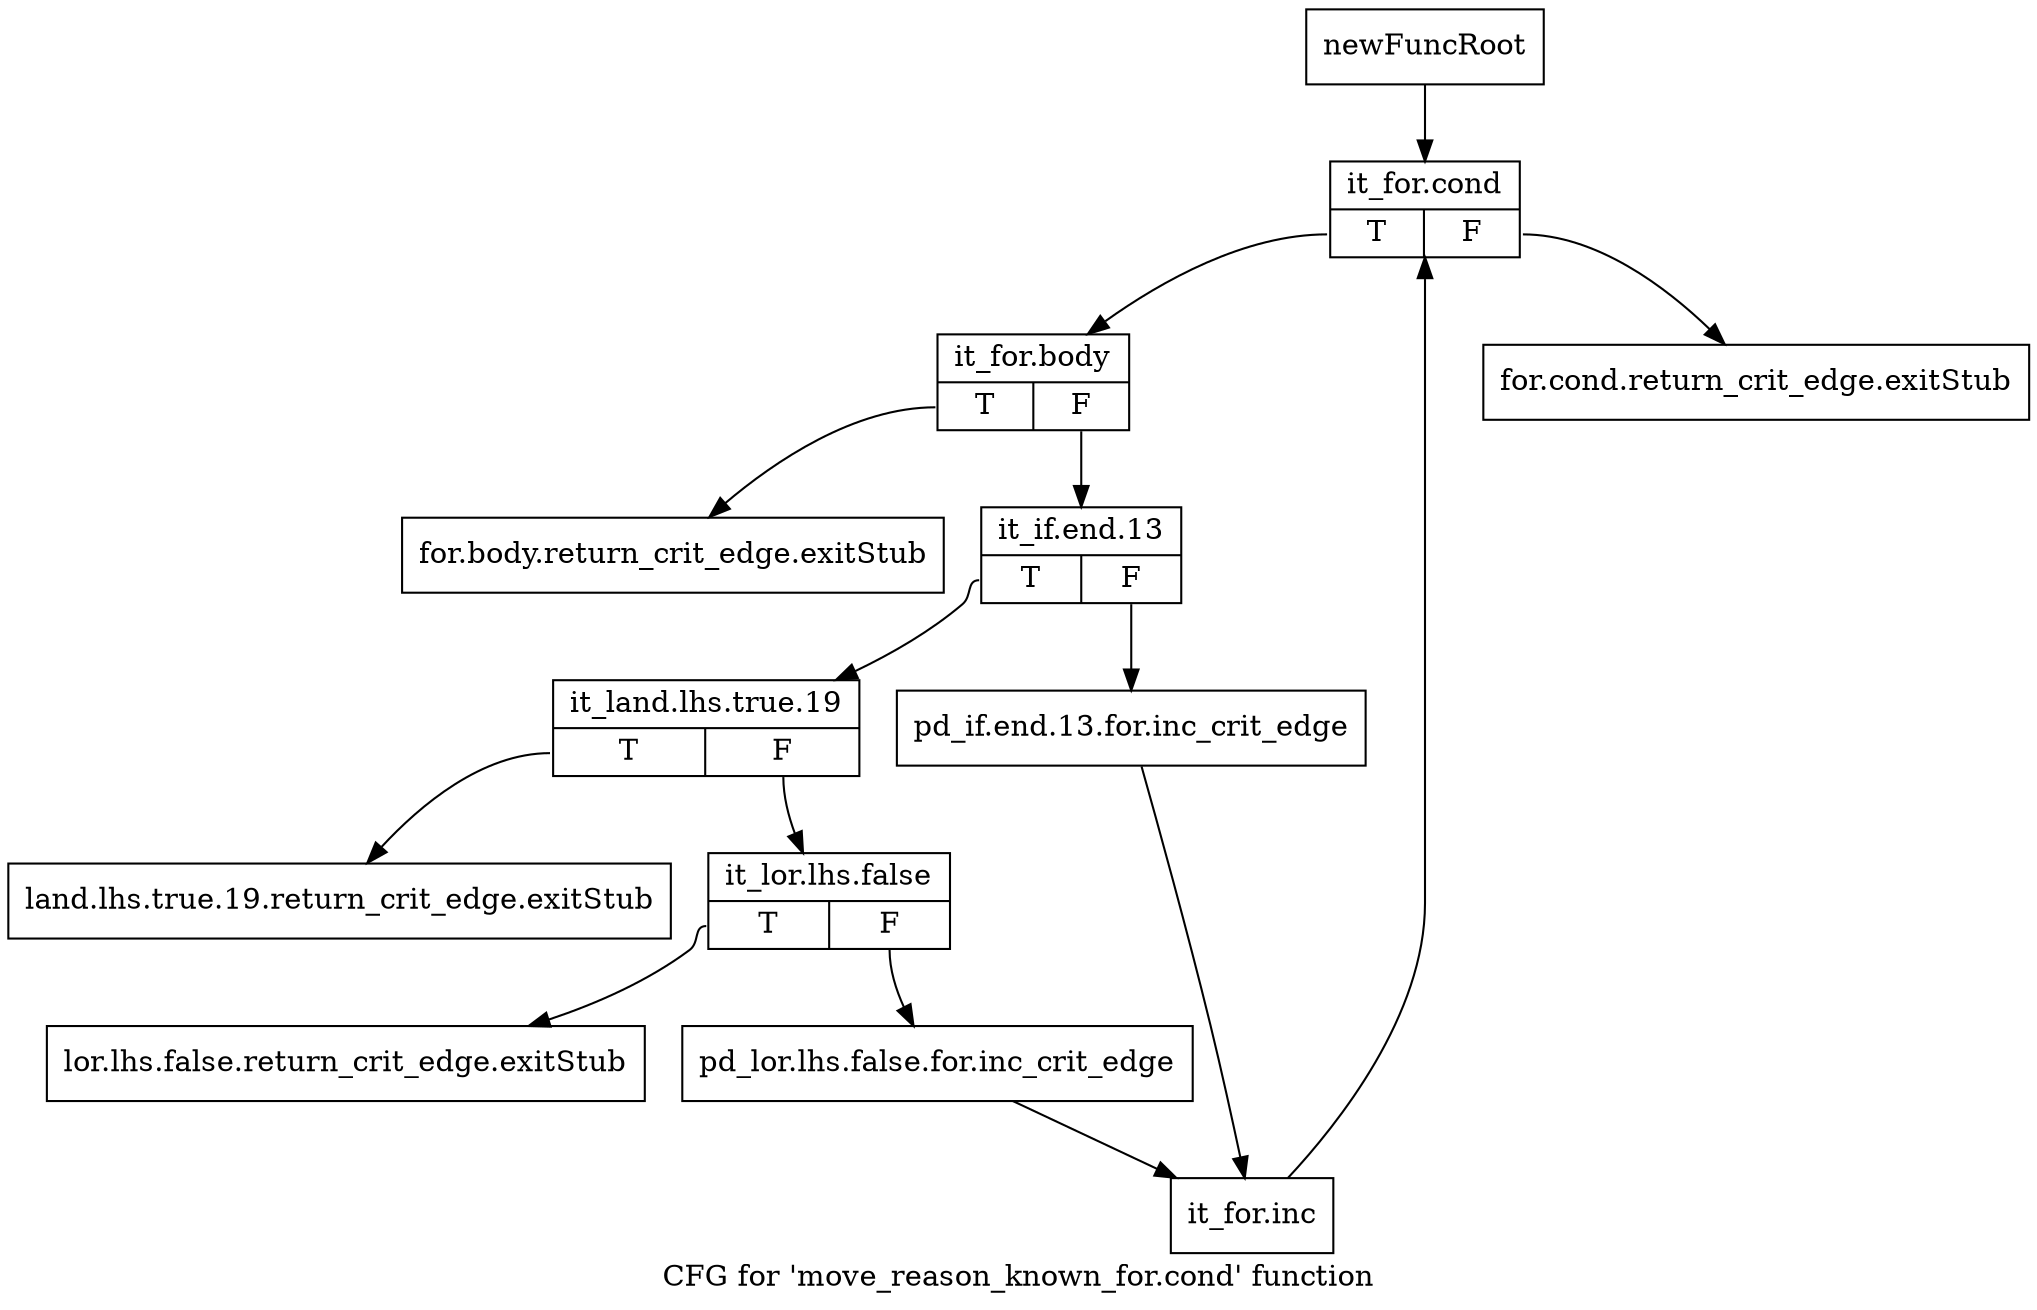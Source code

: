 digraph "CFG for 'move_reason_known_for.cond' function" {
	label="CFG for 'move_reason_known_for.cond' function";

	Node0x408dbf0 [shape=record,label="{newFuncRoot}"];
	Node0x408dbf0 -> Node0x4090350;
	Node0x4090210 [shape=record,label="{for.cond.return_crit_edge.exitStub}"];
	Node0x4090260 [shape=record,label="{for.body.return_crit_edge.exitStub}"];
	Node0x40902b0 [shape=record,label="{land.lhs.true.19.return_crit_edge.exitStub}"];
	Node0x4090300 [shape=record,label="{lor.lhs.false.return_crit_edge.exitStub}"];
	Node0x4090350 [shape=record,label="{it_for.cond|{<s0>T|<s1>F}}"];
	Node0x4090350:s0 -> Node0x40903a0;
	Node0x4090350:s1 -> Node0x4090210;
	Node0x40903a0 [shape=record,label="{it_for.body|{<s0>T|<s1>F}}"];
	Node0x40903a0:s0 -> Node0x4090260;
	Node0x40903a0:s1 -> Node0x40903f0;
	Node0x40903f0 [shape=record,label="{it_if.end.13|{<s0>T|<s1>F}}"];
	Node0x40903f0:s0 -> Node0x4090490;
	Node0x40903f0:s1 -> Node0x4090440;
	Node0x4090440 [shape=record,label="{pd_if.end.13.for.inc_crit_edge}"];
	Node0x4090440 -> Node0x4090580;
	Node0x4090490 [shape=record,label="{it_land.lhs.true.19|{<s0>T|<s1>F}}"];
	Node0x4090490:s0 -> Node0x40902b0;
	Node0x4090490:s1 -> Node0x40904e0;
	Node0x40904e0 [shape=record,label="{it_lor.lhs.false|{<s0>T|<s1>F}}"];
	Node0x40904e0:s0 -> Node0x4090300;
	Node0x40904e0:s1 -> Node0x4090530;
	Node0x4090530 [shape=record,label="{pd_lor.lhs.false.for.inc_crit_edge}"];
	Node0x4090530 -> Node0x4090580;
	Node0x4090580 [shape=record,label="{it_for.inc}"];
	Node0x4090580 -> Node0x4090350;
}
